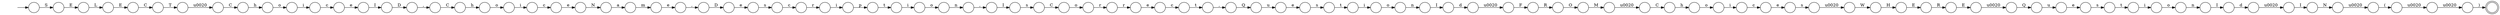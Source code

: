 digraph Automaton {
  rankdir = LR;
  0 [shape=circle,label=""];
  0 -> 81 [label="t"]
  1 [shape=circle,label=""];
  1 -> 68 [label="L"]
  2 [shape=circle,label=""];
  2 -> 8 [label="R"]
  3 [shape=circle,label=""];
  3 -> 41 [label="I"]
  4 [shape=circle,label=""];
  4 -> 26 [label="s"]
  5 [shape=circle,label=""];
  5 -> 27 [label="e"]
  6 [shape=circle,label=""];
  6 -> 18 [label="e"]
  7 [shape=circle,label=""];
  7 -> 32 [label="i"]
  8 [shape=circle,label=""];
  8 -> 74 [label="E"]
  9 [shape=circle,label=""];
  9 -> 5 [label="m"]
  10 [shape=circle,label=""];
  10 -> 46 [label="D"]
  11 [shape=circle,label=""];
  11 -> 84 [label="\u0020"]
  12 [shape=circle,label=""];
  12 -> 37 [label="h"]
  13 [shape=circle,label=""];
  13 -> 50 [label="o"]
  14 [shape=circle,label=""];
  14 -> 82 [label="d"]
  15 [shape=circle,label=""];
  15 -> 52 [label="d"]
  16 [shape=circle,label=""];
  16 -> 21 [label="i"]
  17 [shape=circle,label=""];
  17 -> 88 [label="n"]
  18 [shape=circle,label=""];
  18 -> 19 [label="I"]
  19 [shape=circle,label=""];
  19 -> 78 [label="D"]
  20 [shape=circle,label=""];
  20 -> 83 [label="u"]
  21 [shape=circle,label=""];
  21 -> 66 [label="c"]
  22 [shape=circle,label=""];
  22 -> 59 [label="\u0020"]
  23 [shape=circle,label=""];
  23 -> 33 [label="s"]
  24 [shape=circle,label=""];
  24 -> 31 [label="o"]
  25 [shape=circle,label=""];
  25 -> 43 [label="o"]
  26 [shape=circle,label=""];
  26 -> 48 [label="t"]
  27 [shape=circle,label=""];
  27 -> 10 [label=","]
  28 [shape=circle,label=""];
  28 -> 97 [label="i"]
  29 [shape=circle,label=""];
  29 -> 79 [label="M"]
  30 [shape=circle,label=""];
  30 -> 47 [label="F"]
  31 [shape=circle,label=""];
  31 -> 87 [label="i"]
  32 [shape=circle,label=""];
  32 -> 17 [label="o"]
  33 [shape=circle,label=""];
  33 -> 7 [label="t"]
  34 [shape=circle,label=""];
  34 -> 11 [label="s"]
  35 [shape=circle,label=""];
  35 -> 9 [label="a"]
  36 [shape=circle,label=""];
  36 -> 40 [label="\u0020"]
  37 [shape=circle,label=""];
  37 -> 16 [label="o"]
  38 [shape=circle,label=""];
  38 -> 57 [label="c"]
  39 [shape=circle,label=""];
  39 -> 95 [label="C"]
  40 [shape=circle,label=""];
  40 -> 65 [label=")"]
  41 [shape=circle,label=""];
  41 -> 42 [label="s"]
  42 [shape=circle,label=""];
  42 -> 13 [label="C"]
  43 [shape=circle,label=""];
  43 -> 72 [label="n"]
  44 [shape=circle,label=""];
  44 -> 2 [label="E"]
  45 [shape=circle,label=""];
  45 -> 96 [label="C"]
  46 [shape=circle,label=""];
  46 -> 90 [label="e"]
  47 [shape=circle,label=""];
  47 -> 91 [label="R"]
  48 [shape=circle,label=""];
  48 -> 25 [label="i"]
  49 [shape=circle,label=""];
  49 -> 85 [label="o"]
  50 [shape=circle,label=""];
  50 -> 64 [label="r"]
  51 [shape=circle,label=""];
  initial [shape=plaintext,label=""];
  initial -> 51
  51 -> 67 [label="S"]
  52 [shape=circle,label=""];
  52 -> 30 [label="\u0020"]
  53 [shape=circle,label=""];
  53 -> 80 [label="o"]
  54 [shape=circle,label=""];
  54 -> 36 [label="\u0020"]
  55 [shape=circle,label=""];
  55 -> 56 [label="Q"]
  56 [shape=circle,label=""];
  56 -> 71 [label="u"]
  57 [shape=circle,label=""];
  57 -> 94 [label="e"]
  58 [shape=circle,label=""];
  58 -> 76 [label="t"]
  59 [shape=circle,label=""];
  59 -> 54 [label="("]
  60 [shape=circle,label=""];
  60 -> 12 [label="C"]
  61 [shape=circle,label=""];
  61 -> 22 [label="N"]
  62 [shape=circle,label=""];
  62 -> 44 [label="H"]
  63 [shape=circle,label=""];
  63 -> 28 [label="r"]
  64 [shape=circle,label=""];
  64 -> 77 [label="r"]
  65 [shape=doublecircle,label=""];
  66 [shape=circle,label=""];
  66 -> 34 [label="e"]
  67 [shape=circle,label=""];
  67 -> 1 [label="E"]
  68 [shape=circle,label=""];
  68 -> 39 [label="E"]
  69 [shape=circle,label=""];
  69 -> 20 [label="Q"]
  70 [shape=circle,label=""];
  70 -> 92 [label="C"]
  71 [shape=circle,label=""];
  71 -> 23 [label="e"]
  72 [shape=circle,label=""];
  72 -> 14 [label="I"]
  73 [shape=circle,label=""];
  73 -> 61 [label="I"]
  74 [shape=circle,label=""];
  74 -> 69 [label="\u0020"]
  75 [shape=circle,label=""];
  75 -> 63 [label="c"]
  76 [shape=circle,label=""];
  76 -> 53 [label="i"]
  77 [shape=circle,label=""];
  77 -> 86 [label="e"]
  78 [shape=circle,label=""];
  78 -> 70 [label=","]
  79 [shape=circle,label=""];
  79 -> 60 [label="\u0020"]
  80 [shape=circle,label=""];
  80 -> 93 [label="n"]
  81 [shape=circle,label=""];
  81 -> 55 [label=","]
  82 [shape=circle,label=""];
  82 -> 73 [label="\u0020"]
  83 [shape=circle,label=""];
  83 -> 4 [label="e"]
  84 [shape=circle,label=""];
  84 -> 62 [label="W"]
  85 [shape=circle,label=""];
  85 -> 38 [label="i"]
  86 [shape=circle,label=""];
  86 -> 0 [label="c"]
  87 [shape=circle,label=""];
  87 -> 6 [label="c"]
  88 [shape=circle,label=""];
  88 -> 15 [label="I"]
  89 [shape=circle,label=""];
  89 -> 45 [label="\u0020"]
  90 [shape=circle,label=""];
  90 -> 75 [label="s"]
  91 [shape=circle,label=""];
  91 -> 29 [label="O"]
  92 [shape=circle,label=""];
  92 -> 49 [label="h"]
  93 [shape=circle,label=""];
  93 -> 3 [label=","]
  94 [shape=circle,label=""];
  94 -> 35 [label="N"]
  95 [shape=circle,label=""];
  95 -> 89 [label="T"]
  96 [shape=circle,label=""];
  96 -> 24 [label="h"]
  97 [shape=circle,label=""];
  97 -> 58 [label="p"]
}
